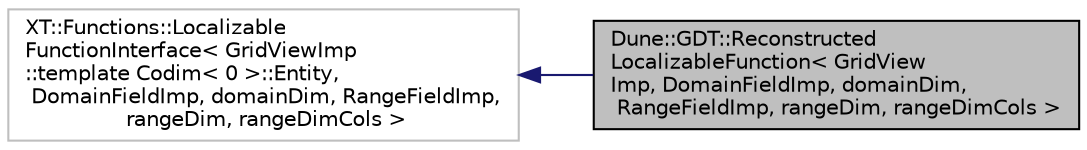 digraph "Dune::GDT::ReconstructedLocalizableFunction&lt; GridViewImp, DomainFieldImp, domainDim, RangeFieldImp, rangeDim, rangeDimCols &gt;"
{
  edge [fontname="Helvetica",fontsize="10",labelfontname="Helvetica",labelfontsize="10"];
  node [fontname="Helvetica",fontsize="10",shape=record];
  rankdir="LR";
  Node1 [label="Dune::GDT::Reconstructed\lLocalizableFunction\< GridView\lImp, DomainFieldImp, domainDim,\l RangeFieldImp, rangeDim, rangeDimCols \>",height=0.2,width=0.4,color="black", fillcolor="grey75", style="filled", fontcolor="black"];
  Node2 -> Node1 [dir="back",color="midnightblue",fontsize="10",style="solid",fontname="Helvetica"];
  Node2 [label="XT::Functions::Localizable\lFunctionInterface\< GridViewImp\l::template Codim\< 0 \>::Entity,\l DomainFieldImp, domainDim, RangeFieldImp,\l rangeDim, rangeDimCols \>",height=0.2,width=0.4,color="grey75", fillcolor="white", style="filled"];
}
